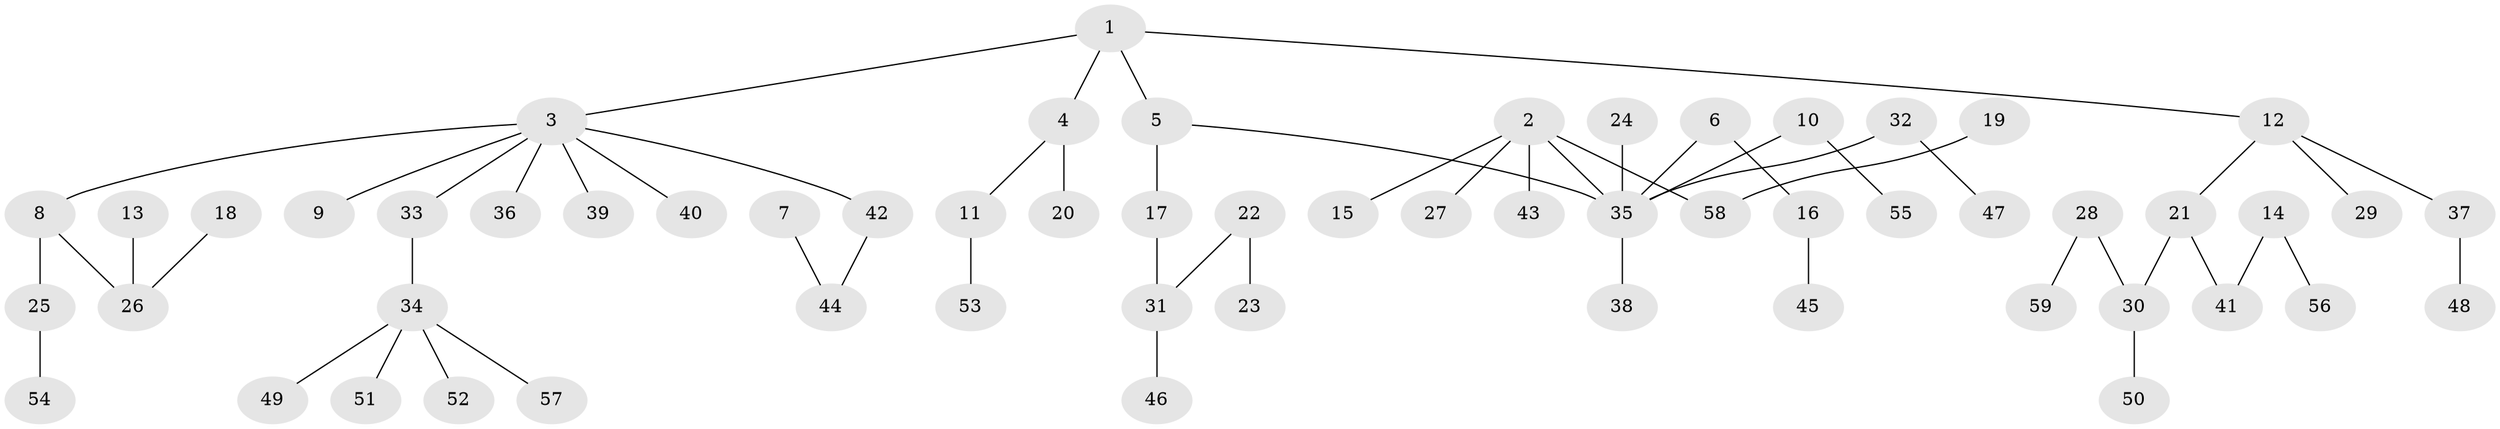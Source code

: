 // original degree distribution, {5: 0.01694915254237288, 4: 0.07627118644067797, 8: 0.01694915254237288, 3: 0.11864406779661017, 1: 0.4745762711864407, 2: 0.288135593220339, 6: 0.00847457627118644}
// Generated by graph-tools (version 1.1) at 2025/50/03/09/25 03:50:15]
// undirected, 59 vertices, 58 edges
graph export_dot {
graph [start="1"]
  node [color=gray90,style=filled];
  1;
  2;
  3;
  4;
  5;
  6;
  7;
  8;
  9;
  10;
  11;
  12;
  13;
  14;
  15;
  16;
  17;
  18;
  19;
  20;
  21;
  22;
  23;
  24;
  25;
  26;
  27;
  28;
  29;
  30;
  31;
  32;
  33;
  34;
  35;
  36;
  37;
  38;
  39;
  40;
  41;
  42;
  43;
  44;
  45;
  46;
  47;
  48;
  49;
  50;
  51;
  52;
  53;
  54;
  55;
  56;
  57;
  58;
  59;
  1 -- 3 [weight=1.0];
  1 -- 4 [weight=1.0];
  1 -- 5 [weight=1.0];
  1 -- 12 [weight=1.0];
  2 -- 15 [weight=1.0];
  2 -- 27 [weight=1.0];
  2 -- 35 [weight=1.0];
  2 -- 43 [weight=1.0];
  2 -- 58 [weight=1.0];
  3 -- 8 [weight=1.0];
  3 -- 9 [weight=1.0];
  3 -- 33 [weight=1.0];
  3 -- 36 [weight=1.0];
  3 -- 39 [weight=1.0];
  3 -- 40 [weight=1.0];
  3 -- 42 [weight=1.0];
  4 -- 11 [weight=1.0];
  4 -- 20 [weight=1.0];
  5 -- 17 [weight=1.0];
  5 -- 35 [weight=1.0];
  6 -- 16 [weight=1.0];
  6 -- 35 [weight=1.0];
  7 -- 44 [weight=1.0];
  8 -- 25 [weight=1.0];
  8 -- 26 [weight=1.0];
  10 -- 35 [weight=1.0];
  10 -- 55 [weight=1.0];
  11 -- 53 [weight=1.0];
  12 -- 21 [weight=1.0];
  12 -- 29 [weight=1.0];
  12 -- 37 [weight=1.0];
  13 -- 26 [weight=1.0];
  14 -- 41 [weight=1.0];
  14 -- 56 [weight=1.0];
  16 -- 45 [weight=1.0];
  17 -- 31 [weight=1.0];
  18 -- 26 [weight=1.0];
  19 -- 58 [weight=1.0];
  21 -- 30 [weight=1.0];
  21 -- 41 [weight=1.0];
  22 -- 23 [weight=1.0];
  22 -- 31 [weight=1.0];
  24 -- 35 [weight=1.0];
  25 -- 54 [weight=1.0];
  28 -- 30 [weight=1.0];
  28 -- 59 [weight=1.0];
  30 -- 50 [weight=1.0];
  31 -- 46 [weight=1.0];
  32 -- 35 [weight=1.0];
  32 -- 47 [weight=1.0];
  33 -- 34 [weight=1.0];
  34 -- 49 [weight=1.0];
  34 -- 51 [weight=1.0];
  34 -- 52 [weight=1.0];
  34 -- 57 [weight=1.0];
  35 -- 38 [weight=1.0];
  37 -- 48 [weight=1.0];
  42 -- 44 [weight=1.0];
}
